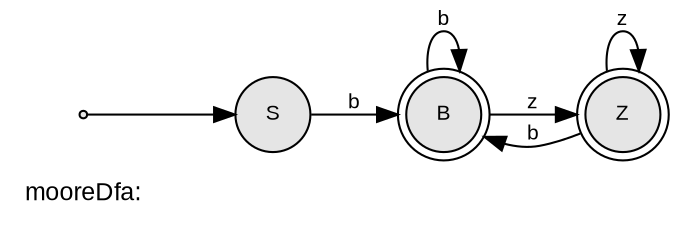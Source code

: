 digraph finite_state_machine {

  rankdir = LR;

  node [fontname = Arial fontsize = 10 style = filled fillcolor = gray90]
  "mooreDfa:" [shape = none style = "" fontsize = 12];
  node [shape = point]; START; // shape for START node
  node [shape = circle peripheries = 2] "B" "Z"; // shape for final nodes
  node [shape = circle peripheries = 1];  // shape for non-final nodes
  START -> "S";

  "S" -> "B" [label = "b" fontname = Arial fontsize = 10]; 
  "B" -> "B" [label = "b" fontname = Arial fontsize = 10]; 
  "B" -> "Z" [label = "z" fontname = Arial fontsize = 10]; 
  "Z" -> "B" [label = "b" fontname = Arial fontsize = 10]; 
  "Z" -> "Z" [label = "z" fontname = Arial fontsize = 10]; 

}
